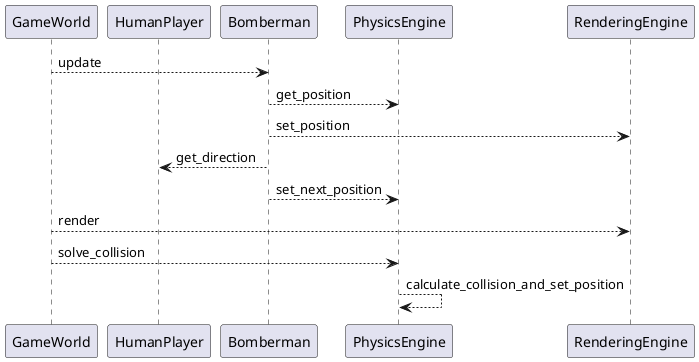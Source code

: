@startuml

participant GameWorld
participant HumanPlayer
participant Bomberman
participant PhysicsEngine
participant RenderingEngine

GameWorld --> Bomberman : update
Bomberman --> PhysicsEngine : get_position
Bomberman --> RenderingEngine : set_position
Bomberman --> HumanPlayer : get_direction
Bomberman --> PhysicsEngine : set_next_position
GameWorld --> RenderingEngine : render
GameWorld --> PhysicsEngine : solve_collision
PhysicsEngine --> PhysicsEngine : calculate_collision_and_set_position

@enduml

